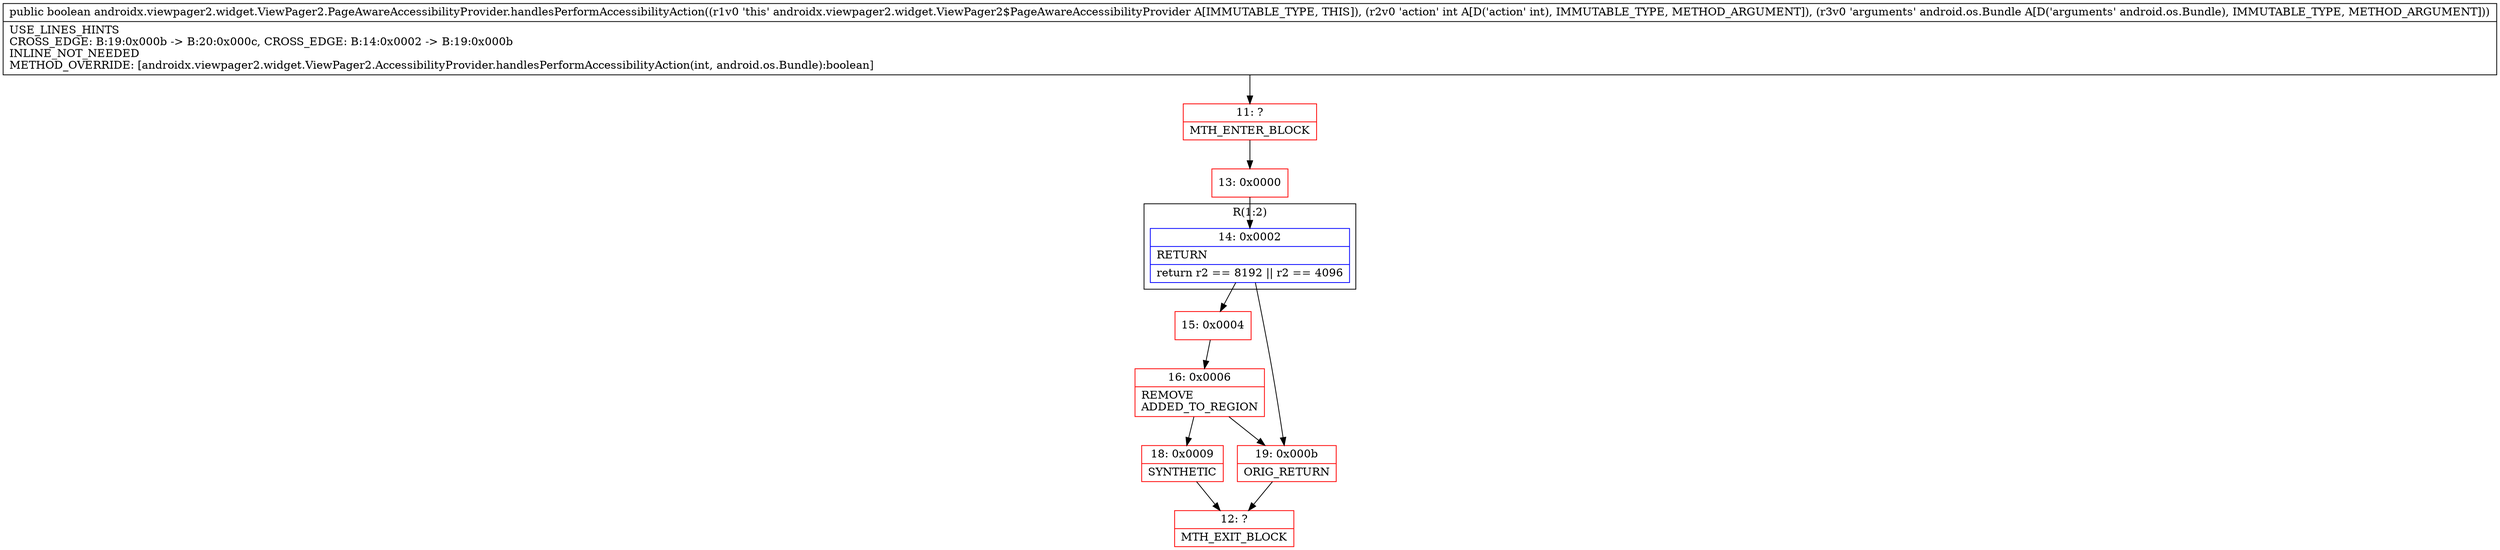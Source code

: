 digraph "CFG forandroidx.viewpager2.widget.ViewPager2.PageAwareAccessibilityProvider.handlesPerformAccessibilityAction(ILandroid\/os\/Bundle;)Z" {
subgraph cluster_Region_1556877853 {
label = "R(1:2)";
node [shape=record,color=blue];
Node_14 [shape=record,label="{14\:\ 0x0002|RETURN\l|return r2 == 8192 \|\| r2 == 4096\l}"];
}
Node_11 [shape=record,color=red,label="{11\:\ ?|MTH_ENTER_BLOCK\l}"];
Node_13 [shape=record,color=red,label="{13\:\ 0x0000}"];
Node_15 [shape=record,color=red,label="{15\:\ 0x0004}"];
Node_16 [shape=record,color=red,label="{16\:\ 0x0006|REMOVE\lADDED_TO_REGION\l}"];
Node_18 [shape=record,color=red,label="{18\:\ 0x0009|SYNTHETIC\l}"];
Node_12 [shape=record,color=red,label="{12\:\ ?|MTH_EXIT_BLOCK\l}"];
Node_19 [shape=record,color=red,label="{19\:\ 0x000b|ORIG_RETURN\l}"];
MethodNode[shape=record,label="{public boolean androidx.viewpager2.widget.ViewPager2.PageAwareAccessibilityProvider.handlesPerformAccessibilityAction((r1v0 'this' androidx.viewpager2.widget.ViewPager2$PageAwareAccessibilityProvider A[IMMUTABLE_TYPE, THIS]), (r2v0 'action' int A[D('action' int), IMMUTABLE_TYPE, METHOD_ARGUMENT]), (r3v0 'arguments' android.os.Bundle A[D('arguments' android.os.Bundle), IMMUTABLE_TYPE, METHOD_ARGUMENT]))  | USE_LINES_HINTS\lCROSS_EDGE: B:19:0x000b \-\> B:20:0x000c, CROSS_EDGE: B:14:0x0002 \-\> B:19:0x000b\lINLINE_NOT_NEEDED\lMETHOD_OVERRIDE: [androidx.viewpager2.widget.ViewPager2.AccessibilityProvider.handlesPerformAccessibilityAction(int, android.os.Bundle):boolean]\l}"];
MethodNode -> Node_11;Node_14 -> Node_15;
Node_14 -> Node_19;
Node_11 -> Node_13;
Node_13 -> Node_14;
Node_15 -> Node_16;
Node_16 -> Node_18;
Node_16 -> Node_19;
Node_18 -> Node_12;
Node_19 -> Node_12;
}

